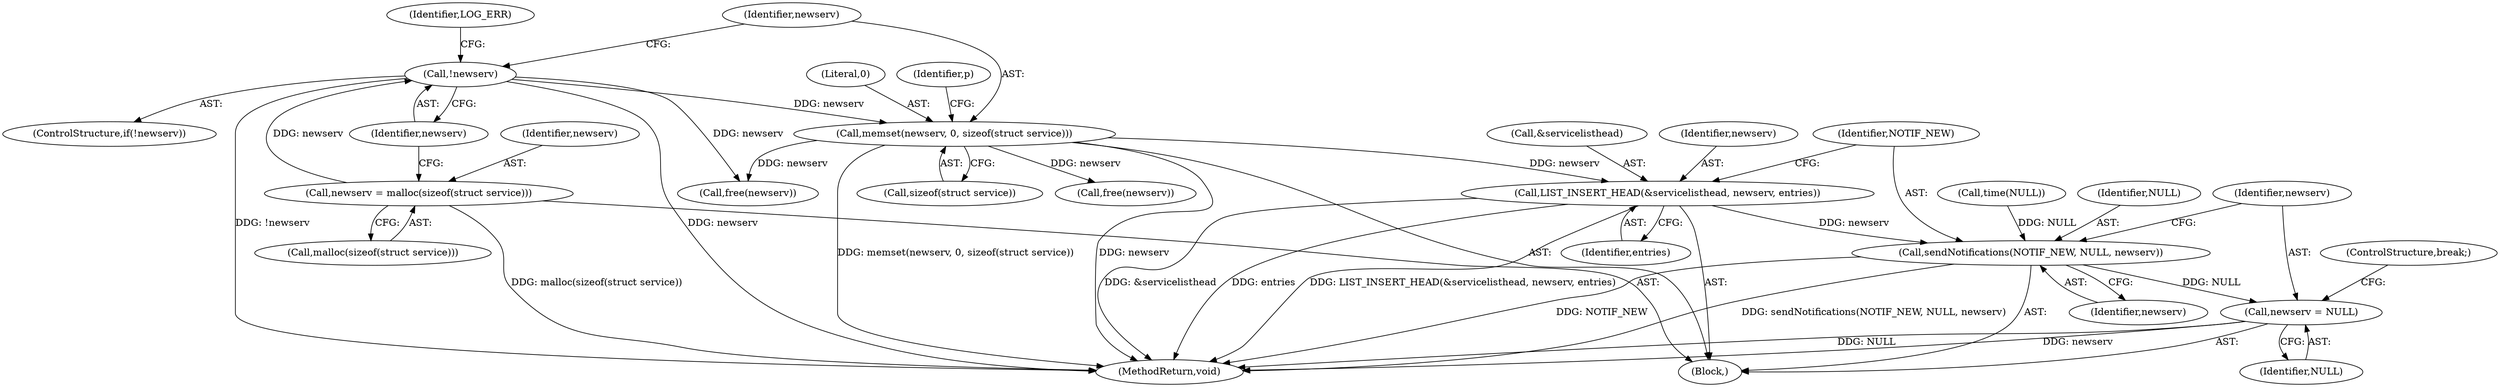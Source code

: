 digraph "0_miniupnp_b238cade9a173c6f751a34acf8ccff838a62aa47@pointer" {
"1001042" [label="(Call,LIST_INSERT_HEAD(&servicelisthead, newserv, entries))"];
"1000704" [label="(Call,memset(newserv, 0, sizeof(struct service)))"];
"1000697" [label="(Call,!newserv)"];
"1000691" [label="(Call,newserv = malloc(sizeof(struct service)))"];
"1001047" [label="(Call,sendNotifications(NOTIF_NEW, NULL, newserv))"];
"1001051" [label="(Call,newserv = NULL)"];
"1001042" [label="(Call,LIST_INSERT_HEAD(&servicelisthead, newserv, entries))"];
"1001036" [label="(Call,free(newserv))"];
"1001045" [label="(Identifier,newserv)"];
"1001144" [label="(MethodReturn,void)"];
"1000707" [label="(Call,sizeof(struct service))"];
"1001047" [label="(Call,sendNotifications(NOTIF_NEW, NULL, newserv))"];
"1001043" [label="(Call,&servicelisthead)"];
"1000698" [label="(Identifier,newserv)"];
"1001046" [label="(Identifier,entries)"];
"1000696" [label="(ControlStructure,if(!newserv))"];
"1000692" [label="(Identifier,newserv)"];
"1000705" [label="(Identifier,newserv)"];
"1000706" [label="(Literal,0)"];
"1001052" [label="(Identifier,newserv)"];
"1000711" [label="(Identifier,p)"];
"1001053" [label="(Identifier,NULL)"];
"1001128" [label="(Call,free(newserv))"];
"1000187" [label="(Call,time(NULL))"];
"1001051" [label="(Call,newserv = NULL)"];
"1000704" [label="(Call,memset(newserv, 0, sizeof(struct service)))"];
"1001050" [label="(Identifier,newserv)"];
"1000697" [label="(Call,!newserv)"];
"1000691" [label="(Call,newserv = malloc(sizeof(struct service)))"];
"1000701" [label="(Identifier,LOG_ERR)"];
"1000257" [label="(Block,)"];
"1001049" [label="(Identifier,NULL)"];
"1001048" [label="(Identifier,NOTIF_NEW)"];
"1001054" [label="(ControlStructure,break;)"];
"1000693" [label="(Call,malloc(sizeof(struct service)))"];
"1001042" -> "1000257"  [label="AST: "];
"1001042" -> "1001046"  [label="CFG: "];
"1001043" -> "1001042"  [label="AST: "];
"1001045" -> "1001042"  [label="AST: "];
"1001046" -> "1001042"  [label="AST: "];
"1001048" -> "1001042"  [label="CFG: "];
"1001042" -> "1001144"  [label="DDG: LIST_INSERT_HEAD(&servicelisthead, newserv, entries)"];
"1001042" -> "1001144"  [label="DDG: &servicelisthead"];
"1001042" -> "1001144"  [label="DDG: entries"];
"1000704" -> "1001042"  [label="DDG: newserv"];
"1001042" -> "1001047"  [label="DDG: newserv"];
"1000704" -> "1000257"  [label="AST: "];
"1000704" -> "1000707"  [label="CFG: "];
"1000705" -> "1000704"  [label="AST: "];
"1000706" -> "1000704"  [label="AST: "];
"1000707" -> "1000704"  [label="AST: "];
"1000711" -> "1000704"  [label="CFG: "];
"1000704" -> "1001144"  [label="DDG: newserv"];
"1000704" -> "1001144"  [label="DDG: memset(newserv, 0, sizeof(struct service))"];
"1000697" -> "1000704"  [label="DDG: newserv"];
"1000704" -> "1001036"  [label="DDG: newserv"];
"1000704" -> "1001128"  [label="DDG: newserv"];
"1000697" -> "1000696"  [label="AST: "];
"1000697" -> "1000698"  [label="CFG: "];
"1000698" -> "1000697"  [label="AST: "];
"1000701" -> "1000697"  [label="CFG: "];
"1000705" -> "1000697"  [label="CFG: "];
"1000697" -> "1001144"  [label="DDG: !newserv"];
"1000697" -> "1001144"  [label="DDG: newserv"];
"1000691" -> "1000697"  [label="DDG: newserv"];
"1000697" -> "1001128"  [label="DDG: newserv"];
"1000691" -> "1000257"  [label="AST: "];
"1000691" -> "1000693"  [label="CFG: "];
"1000692" -> "1000691"  [label="AST: "];
"1000693" -> "1000691"  [label="AST: "];
"1000698" -> "1000691"  [label="CFG: "];
"1000691" -> "1001144"  [label="DDG: malloc(sizeof(struct service))"];
"1001047" -> "1000257"  [label="AST: "];
"1001047" -> "1001050"  [label="CFG: "];
"1001048" -> "1001047"  [label="AST: "];
"1001049" -> "1001047"  [label="AST: "];
"1001050" -> "1001047"  [label="AST: "];
"1001052" -> "1001047"  [label="CFG: "];
"1001047" -> "1001144"  [label="DDG: sendNotifications(NOTIF_NEW, NULL, newserv)"];
"1001047" -> "1001144"  [label="DDG: NOTIF_NEW"];
"1000187" -> "1001047"  [label="DDG: NULL"];
"1001047" -> "1001051"  [label="DDG: NULL"];
"1001051" -> "1000257"  [label="AST: "];
"1001051" -> "1001053"  [label="CFG: "];
"1001052" -> "1001051"  [label="AST: "];
"1001053" -> "1001051"  [label="AST: "];
"1001054" -> "1001051"  [label="CFG: "];
"1001051" -> "1001144"  [label="DDG: newserv"];
"1001051" -> "1001144"  [label="DDG: NULL"];
}
